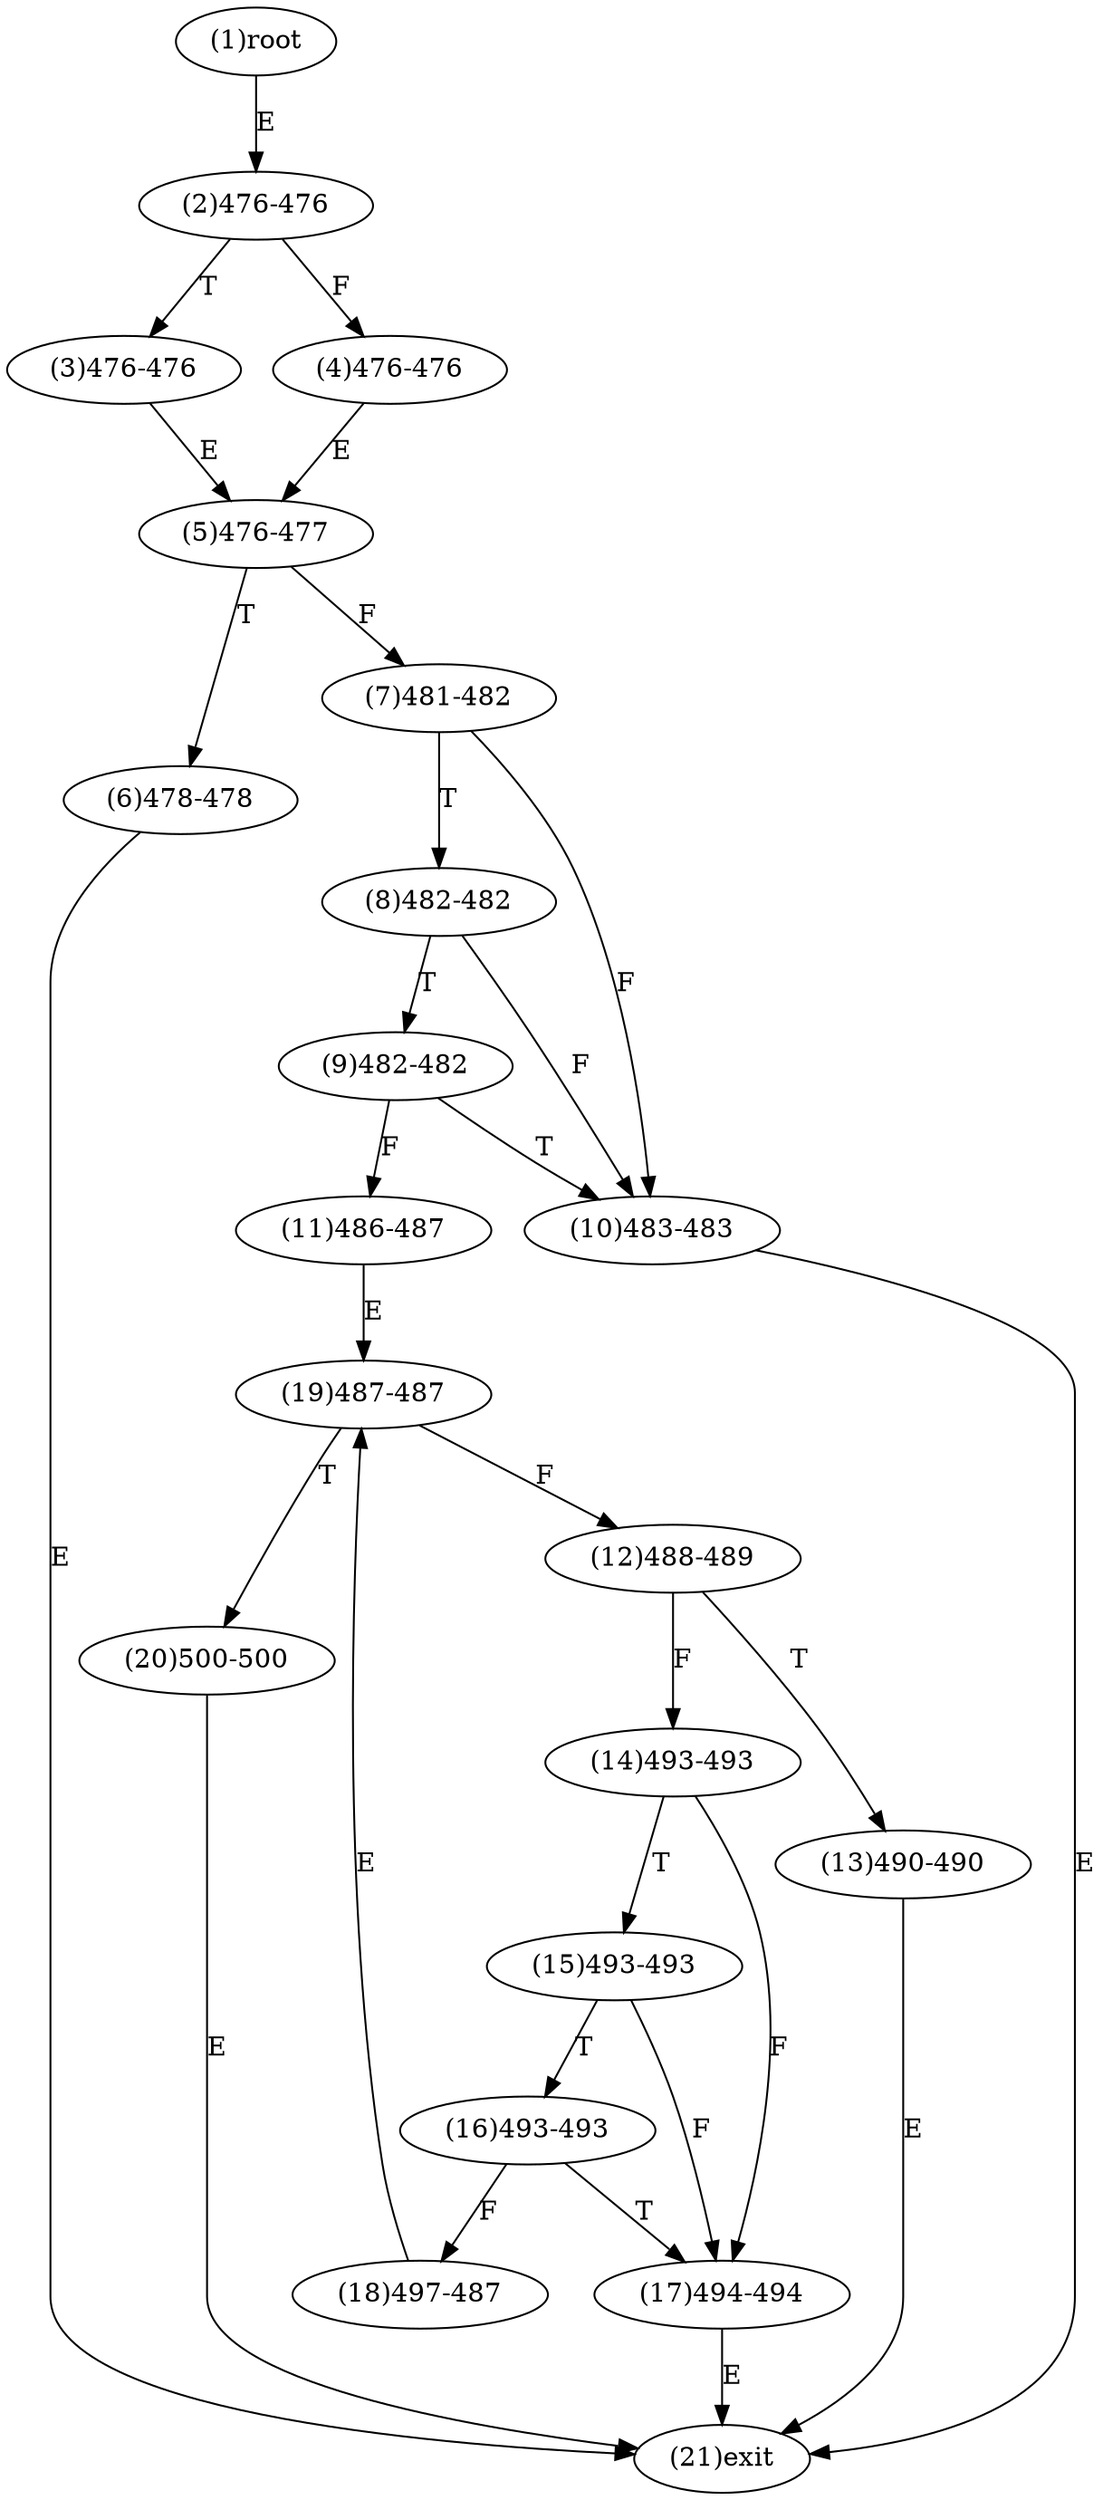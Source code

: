digraph "" { 
1[ label="(1)root"];
2[ label="(2)476-476"];
3[ label="(3)476-476"];
4[ label="(4)476-476"];
5[ label="(5)476-477"];
6[ label="(6)478-478"];
7[ label="(7)481-482"];
8[ label="(8)482-482"];
9[ label="(9)482-482"];
10[ label="(10)483-483"];
11[ label="(11)486-487"];
12[ label="(12)488-489"];
13[ label="(13)490-490"];
14[ label="(14)493-493"];
15[ label="(15)493-493"];
17[ label="(17)494-494"];
16[ label="(16)493-493"];
19[ label="(19)487-487"];
18[ label="(18)497-487"];
21[ label="(21)exit"];
20[ label="(20)500-500"];
1->2[ label="E"];
2->4[ label="F"];
2->3[ label="T"];
3->5[ label="E"];
4->5[ label="E"];
5->7[ label="F"];
5->6[ label="T"];
6->21[ label="E"];
7->10[ label="F"];
7->8[ label="T"];
8->10[ label="F"];
8->9[ label="T"];
9->11[ label="F"];
9->10[ label="T"];
10->21[ label="E"];
11->19[ label="E"];
12->14[ label="F"];
12->13[ label="T"];
13->21[ label="E"];
14->17[ label="F"];
14->15[ label="T"];
15->17[ label="F"];
15->16[ label="T"];
16->18[ label="F"];
16->17[ label="T"];
17->21[ label="E"];
18->19[ label="E"];
19->12[ label="F"];
19->20[ label="T"];
20->21[ label="E"];
}